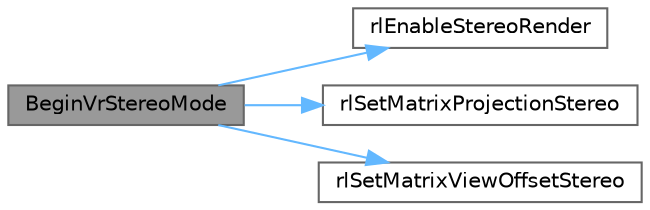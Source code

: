 digraph "BeginVrStereoMode"
{
 // LATEX_PDF_SIZE
  bgcolor="transparent";
  edge [fontname=Helvetica,fontsize=10,labelfontname=Helvetica,labelfontsize=10];
  node [fontname=Helvetica,fontsize=10,shape=box,height=0.2,width=0.4];
  rankdir="LR";
  Node1 [id="Node000001",label="BeginVrStereoMode",height=0.2,width=0.4,color="gray40", fillcolor="grey60", style="filled", fontcolor="black",tooltip=" "];
  Node1 -> Node2 [id="edge1_Node000001_Node000002",color="steelblue1",style="solid",tooltip=" "];
  Node2 [id="Node000002",label="rlEnableStereoRender",height=0.2,width=0.4,color="grey40", fillcolor="white", style="filled",URL="$_classes_2lib_2rlgl_8h.html#a4655b3a43ec0ba53c813531eb972e1ac",tooltip=" "];
  Node1 -> Node3 [id="edge2_Node000001_Node000003",color="steelblue1",style="solid",tooltip=" "];
  Node3 [id="Node000003",label="rlSetMatrixProjectionStereo",height=0.2,width=0.4,color="grey40", fillcolor="white", style="filled",URL="$_classes_2lib_2rlgl_8h.html#a86e7ce1c37b600e86ff6e05b277db792",tooltip=" "];
  Node1 -> Node4 [id="edge3_Node000001_Node000004",color="steelblue1",style="solid",tooltip=" "];
  Node4 [id="Node000004",label="rlSetMatrixViewOffsetStereo",height=0.2,width=0.4,color="grey40", fillcolor="white", style="filled",URL="$_classes_2lib_2rlgl_8h.html#aa84f29c9e0eadee2e320dc1e85460b15",tooltip=" "];
}
